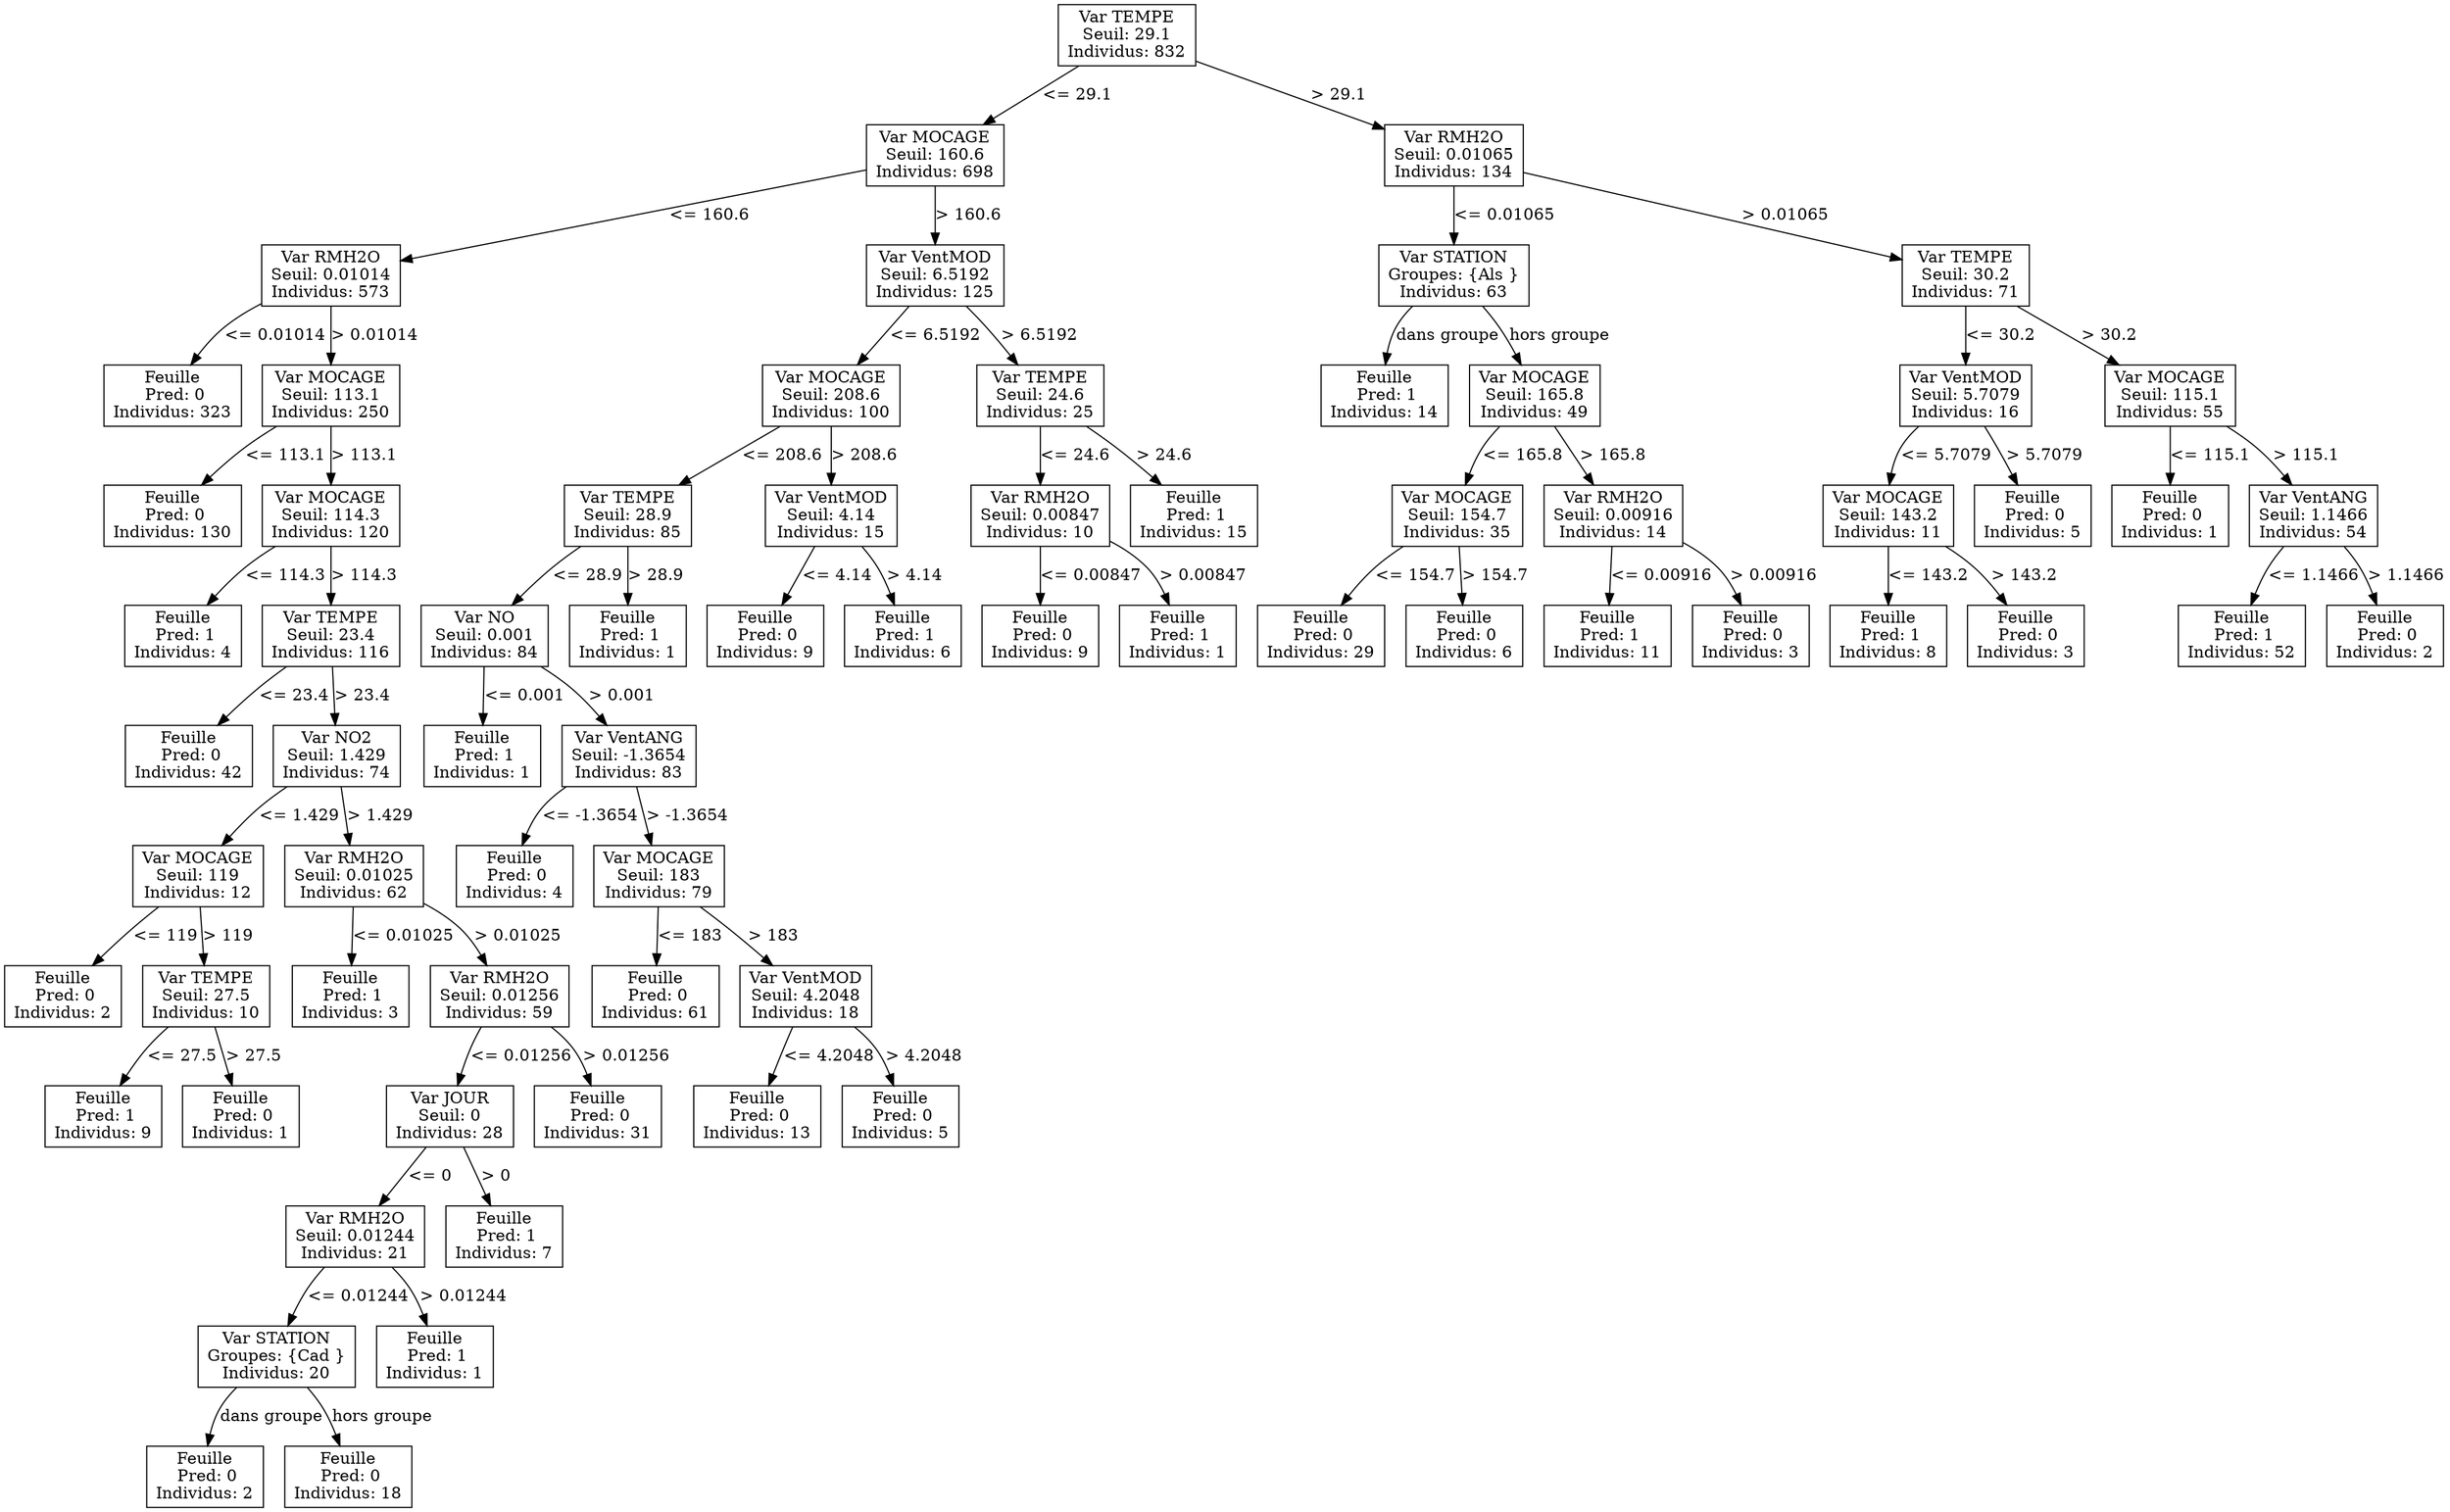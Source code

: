 digraph Arbre {
  node [shape=box];
  0 [label="Var TEMPE\nSeuil: 29.1\nIndividus: 832"];
  1 [label="Var MOCAGE\nSeuil: 160.6\nIndividus: 698"];
  2 [label="Var RMH2O\nSeuil: 0.01014\nIndividus: 573"];
  3 [label="Feuille\n Pred: 0\nIndividus: 323"];
  2 -> 3 [label="<= 0.01014"];
  4 [label="Var MOCAGE\nSeuil: 113.1\nIndividus: 250"];
  5 [label="Feuille\n Pred: 0\nIndividus: 130"];
  4 -> 5 [label="<= 113.1"];
  6 [label="Var MOCAGE\nSeuil: 114.3\nIndividus: 120"];
  7 [label="Feuille\n Pred: 1\nIndividus: 4"];
  6 -> 7 [label="<= 114.3"];
  8 [label="Var TEMPE\nSeuil: 23.4\nIndividus: 116"];
  9 [label="Feuille\n Pred: 0\nIndividus: 42"];
  8 -> 9 [label="<= 23.4"];
  10 [label="Var NO2\nSeuil: 1.429\nIndividus: 74"];
  11 [label="Var MOCAGE\nSeuil: 119\nIndividus: 12"];
  12 [label="Feuille\n Pred: 0\nIndividus: 2"];
  11 -> 12 [label="<= 119"];
  13 [label="Var TEMPE\nSeuil: 27.5\nIndividus: 10"];
  14 [label="Feuille\n Pred: 1\nIndividus: 9"];
  13 -> 14 [label="<= 27.5"];
  15 [label="Feuille\n Pred: 0\nIndividus: 1"];
  13 -> 15 [label="> 27.5"];
  11 -> 13 [label="> 119"];
  10 -> 11 [label="<= 1.429"];
  16 [label="Var RMH2O\nSeuil: 0.01025\nIndividus: 62"];
  17 [label="Feuille\n Pred: 1\nIndividus: 3"];
  16 -> 17 [label="<= 0.01025"];
  18 [label="Var RMH2O\nSeuil: 0.01256\nIndividus: 59"];
  19 [label="Var JOUR\nSeuil: 0\nIndividus: 28"];
  20 [label="Var RMH2O\nSeuil: 0.01244\nIndividus: 21"];
  21 [label="Var STATION\nGroupes: {Cad }\nIndividus: 20"];
  22 [label="Feuille\n Pred: 0\nIndividus: 2"];
  21 -> 22 [label="dans groupe"];
  23 [label="Feuille\n Pred: 0\nIndividus: 18"];
  21 -> 23 [label="hors groupe"];
  20 -> 21 [label="<= 0.01244"];
  24 [label="Feuille\n Pred: 1\nIndividus: 1"];
  20 -> 24 [label="> 0.01244"];
  19 -> 20 [label="<= 0"];
  25 [label="Feuille\n Pred: 1\nIndividus: 7"];
  19 -> 25 [label="> 0"];
  18 -> 19 [label="<= 0.01256"];
  26 [label="Feuille\n Pred: 0\nIndividus: 31"];
  18 -> 26 [label="> 0.01256"];
  16 -> 18 [label="> 0.01025"];
  10 -> 16 [label="> 1.429"];
  8 -> 10 [label="> 23.4"];
  6 -> 8 [label="> 114.3"];
  4 -> 6 [label="> 113.1"];
  2 -> 4 [label="> 0.01014"];
  1 -> 2 [label="<= 160.6"];
  27 [label="Var VentMOD\nSeuil: 6.5192\nIndividus: 125"];
  28 [label="Var MOCAGE\nSeuil: 208.6\nIndividus: 100"];
  29 [label="Var TEMPE\nSeuil: 28.9\nIndividus: 85"];
  30 [label="Var NO\nSeuil: 0.001\nIndividus: 84"];
  31 [label="Feuille\n Pred: 1\nIndividus: 1"];
  30 -> 31 [label="<= 0.001"];
  32 [label="Var VentANG\nSeuil: -1.3654\nIndividus: 83"];
  33 [label="Feuille\n Pred: 0\nIndividus: 4"];
  32 -> 33 [label="<= -1.3654"];
  34 [label="Var MOCAGE\nSeuil: 183\nIndividus: 79"];
  35 [label="Feuille\n Pred: 0\nIndividus: 61"];
  34 -> 35 [label="<= 183"];
  36 [label="Var VentMOD\nSeuil: 4.2048\nIndividus: 18"];
  37 [label="Feuille\n Pred: 0\nIndividus: 13"];
  36 -> 37 [label="<= 4.2048"];
  38 [label="Feuille\n Pred: 0\nIndividus: 5"];
  36 -> 38 [label="> 4.2048"];
  34 -> 36 [label="> 183"];
  32 -> 34 [label="> -1.3654"];
  30 -> 32 [label="> 0.001"];
  29 -> 30 [label="<= 28.9"];
  39 [label="Feuille\n Pred: 1\nIndividus: 1"];
  29 -> 39 [label="> 28.9"];
  28 -> 29 [label="<= 208.6"];
  40 [label="Var VentMOD\nSeuil: 4.14\nIndividus: 15"];
  41 [label="Feuille\n Pred: 0\nIndividus: 9"];
  40 -> 41 [label="<= 4.14"];
  42 [label="Feuille\n Pred: 1\nIndividus: 6"];
  40 -> 42 [label="> 4.14"];
  28 -> 40 [label="> 208.6"];
  27 -> 28 [label="<= 6.5192"];
  43 [label="Var TEMPE\nSeuil: 24.6\nIndividus: 25"];
  44 [label="Var RMH2O\nSeuil: 0.00847\nIndividus: 10"];
  45 [label="Feuille\n Pred: 0\nIndividus: 9"];
  44 -> 45 [label="<= 0.00847"];
  46 [label="Feuille\n Pred: 1\nIndividus: 1"];
  44 -> 46 [label="> 0.00847"];
  43 -> 44 [label="<= 24.6"];
  47 [label="Feuille\n Pred: 1\nIndividus: 15"];
  43 -> 47 [label="> 24.6"];
  27 -> 43 [label="> 6.5192"];
  1 -> 27 [label="> 160.6"];
  0 -> 1 [label="<= 29.1"];
  48 [label="Var RMH2O\nSeuil: 0.01065\nIndividus: 134"];
  49 [label="Var STATION\nGroupes: {Als }\nIndividus: 63"];
  50 [label="Feuille\n Pred: 1\nIndividus: 14"];
  49 -> 50 [label="dans groupe"];
  51 [label="Var MOCAGE\nSeuil: 165.8\nIndividus: 49"];
  52 [label="Var MOCAGE\nSeuil: 154.7\nIndividus: 35"];
  53 [label="Feuille\n Pred: 0\nIndividus: 29"];
  52 -> 53 [label="<= 154.7"];
  54 [label="Feuille\n Pred: 0\nIndividus: 6"];
  52 -> 54 [label="> 154.7"];
  51 -> 52 [label="<= 165.8"];
  55 [label="Var RMH2O\nSeuil: 0.00916\nIndividus: 14"];
  56 [label="Feuille\n Pred: 1\nIndividus: 11"];
  55 -> 56 [label="<= 0.00916"];
  57 [label="Feuille\n Pred: 0\nIndividus: 3"];
  55 -> 57 [label="> 0.00916"];
  51 -> 55 [label="> 165.8"];
  49 -> 51 [label="hors groupe"];
  48 -> 49 [label="<= 0.01065"];
  58 [label="Var TEMPE\nSeuil: 30.2\nIndividus: 71"];
  59 [label="Var VentMOD\nSeuil: 5.7079\nIndividus: 16"];
  60 [label="Var MOCAGE\nSeuil: 143.2\nIndividus: 11"];
  61 [label="Feuille\n Pred: 1\nIndividus: 8"];
  60 -> 61 [label="<= 143.2"];
  62 [label="Feuille\n Pred: 0\nIndividus: 3"];
  60 -> 62 [label="> 143.2"];
  59 -> 60 [label="<= 5.7079"];
  63 [label="Feuille\n Pred: 0\nIndividus: 5"];
  59 -> 63 [label="> 5.7079"];
  58 -> 59 [label="<= 30.2"];
  64 [label="Var MOCAGE\nSeuil: 115.1\nIndividus: 55"];
  65 [label="Feuille\n Pred: 0\nIndividus: 1"];
  64 -> 65 [label="<= 115.1"];
  66 [label="Var VentANG\nSeuil: 1.1466\nIndividus: 54"];
  67 [label="Feuille\n Pred: 1\nIndividus: 52"];
  66 -> 67 [label="<= 1.1466"];
  68 [label="Feuille\n Pred: 0\nIndividus: 2"];
  66 -> 68 [label="> 1.1466"];
  64 -> 66 [label="> 115.1"];
  58 -> 64 [label="> 30.2"];
  48 -> 58 [label="> 0.01065"];
  0 -> 48 [label="> 29.1"];
}
